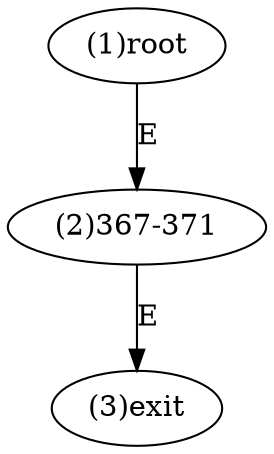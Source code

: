 digraph "" { 
1[ label="(1)root"];
2[ label="(2)367-371"];
3[ label="(3)exit"];
1->2[ label="E"];
2->3[ label="E"];
}